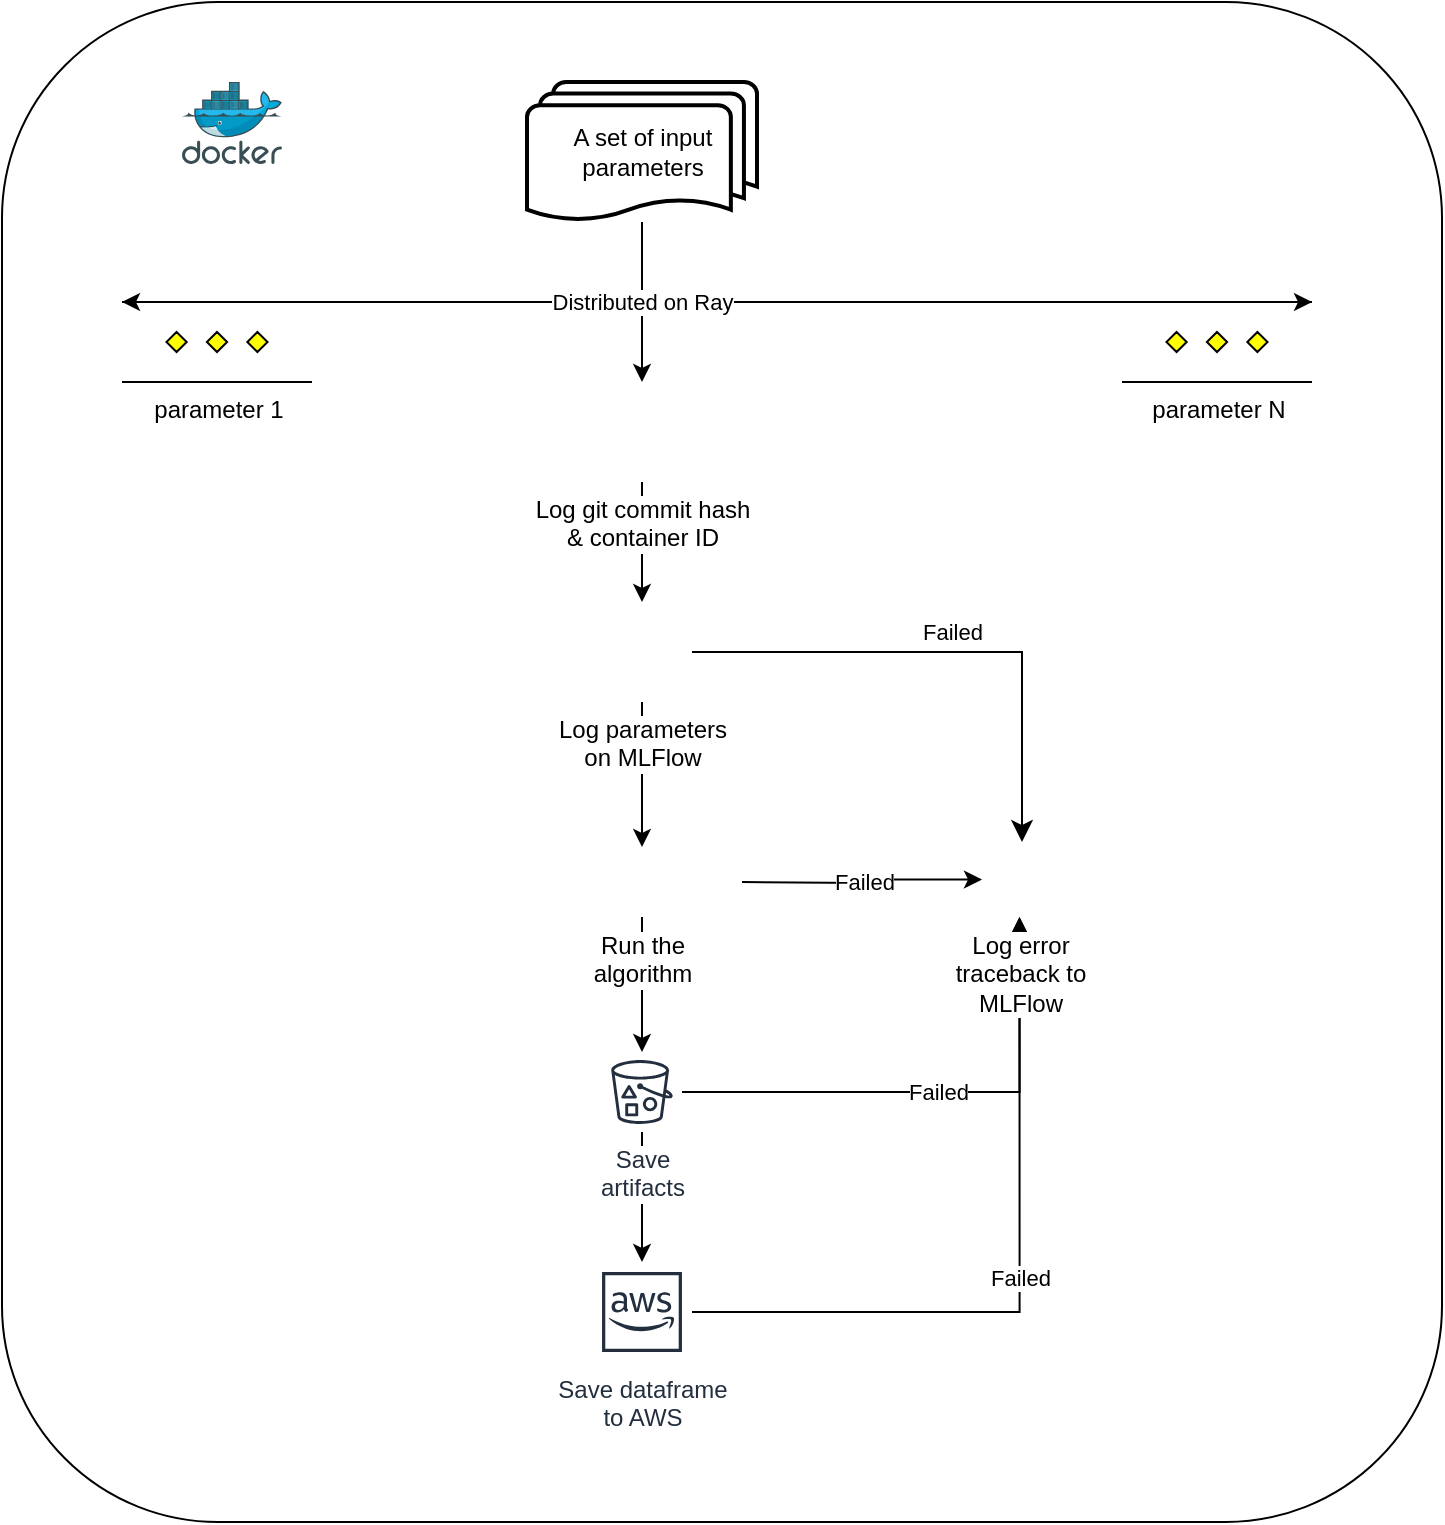 <mxfile version="20.0.4" type="device"><diagram id="C5RBs43oDa-KdzZeNtuy" name="Page-1"><mxGraphModel dx="1426" dy="737" grid="1" gridSize="10" guides="1" tooltips="1" connect="1" arrows="1" fold="1" page="1" pageScale="1" pageWidth="827" pageHeight="1169" math="0" shadow="0"><root><mxCell id="WIyWlLk6GJQsqaUBKTNV-0"/><mxCell id="WIyWlLk6GJQsqaUBKTNV-1" parent="WIyWlLk6GJQsqaUBKTNV-0"/><mxCell id="qsfwf0VVPipHsYyxVlkJ-20" value="" style="rounded=1;whiteSpace=wrap;html=1;fillColor=none;" vertex="1" parent="WIyWlLk6GJQsqaUBKTNV-1"><mxGeometry x="20" y="60" width="720" height="760" as="geometry"/></mxCell><mxCell id="WIyWlLk6GJQsqaUBKTNV-5" value="Failed" style="edgeStyle=orthogonalEdgeStyle;rounded=0;html=1;jettySize=auto;orthogonalLoop=1;fontSize=11;endArrow=classic;endFill=1;endSize=8;strokeWidth=1;shadow=0;labelBackgroundColor=none;exitX=1;exitY=0.5;exitDx=0;exitDy=0;" parent="WIyWlLk6GJQsqaUBKTNV-1" source="qsfwf0VVPipHsYyxVlkJ-24" edge="1"><mxGeometry y="10" relative="1" as="geometry"><mxPoint as="offset"/><mxPoint x="405" y="375" as="sourcePoint"/><mxPoint x="530" y="480" as="targetPoint"/><Array as="points"><mxPoint x="530" y="385"/></Array></mxGeometry></mxCell><mxCell id="qsfwf0VVPipHsYyxVlkJ-11" value="Failed" style="edgeStyle=orthogonalEdgeStyle;rounded=0;orthogonalLoop=1;jettySize=auto;html=1;entryX=0;entryY=0.5;entryDx=0;entryDy=0;" edge="1" parent="WIyWlLk6GJQsqaUBKTNV-1" target="qsfwf0VVPipHsYyxVlkJ-25"><mxGeometry relative="1" as="geometry"><mxPoint x="390" y="500" as="sourcePoint"/><mxPoint x="480" y="500" as="targetPoint"/></mxGeometry></mxCell><mxCell id="qsfwf0VVPipHsYyxVlkJ-4" style="edgeStyle=orthogonalEdgeStyle;rounded=0;orthogonalLoop=1;jettySize=auto;html=1;entryX=1;entryY=0;entryDx=0;entryDy=0;entryPerimeter=0;" edge="1" parent="WIyWlLk6GJQsqaUBKTNV-1" source="qsfwf0VVPipHsYyxVlkJ-0" target="qsfwf0VVPipHsYyxVlkJ-2"><mxGeometry relative="1" as="geometry"><Array as="points"><mxPoint x="340" y="210"/></Array></mxGeometry></mxCell><mxCell id="qsfwf0VVPipHsYyxVlkJ-5" style="edgeStyle=orthogonalEdgeStyle;rounded=0;orthogonalLoop=1;jettySize=auto;html=1;entryX=0;entryY=0;entryDx=0;entryDy=0;entryPerimeter=0;" edge="1" parent="WIyWlLk6GJQsqaUBKTNV-1" source="qsfwf0VVPipHsYyxVlkJ-0" target="qsfwf0VVPipHsYyxVlkJ-1"><mxGeometry relative="1" as="geometry"><Array as="points"><mxPoint x="340" y="210"/></Array></mxGeometry></mxCell><mxCell id="qsfwf0VVPipHsYyxVlkJ-8" value="Distributed on Ray" style="edgeStyle=orthogonalEdgeStyle;rounded=0;orthogonalLoop=1;jettySize=auto;html=1;entryX=0.5;entryY=0;entryDx=0;entryDy=0;" edge="1" parent="WIyWlLk6GJQsqaUBKTNV-1" source="qsfwf0VVPipHsYyxVlkJ-0"><mxGeometry relative="1" as="geometry"><mxPoint x="340" y="250" as="targetPoint"/><Array as="points"><mxPoint x="340" y="250"/><mxPoint x="340" y="250"/></Array></mxGeometry></mxCell><mxCell id="qsfwf0VVPipHsYyxVlkJ-0" value="A set of input parameters" style="strokeWidth=2;html=1;shape=mxgraph.flowchart.multi-document;whiteSpace=wrap;align=center;" vertex="1" parent="WIyWlLk6GJQsqaUBKTNV-1"><mxGeometry x="282.5" y="100" width="115" height="70" as="geometry"/></mxCell><mxCell id="qsfwf0VVPipHsYyxVlkJ-1" value="parameter 1" style="verticalLabelPosition=bottom;verticalAlign=top;html=1;shape=mxgraph.flowchart.parallel_mode;pointerEvents=1;rotation=0;" vertex="1" parent="WIyWlLk6GJQsqaUBKTNV-1"><mxGeometry x="80" y="210" width="95" height="40" as="geometry"/></mxCell><mxCell id="qsfwf0VVPipHsYyxVlkJ-2" value="parameter N" style="verticalLabelPosition=bottom;verticalAlign=top;html=1;shape=mxgraph.flowchart.parallel_mode;pointerEvents=1;rotation=0;" vertex="1" parent="WIyWlLk6GJQsqaUBKTNV-1"><mxGeometry x="580" y="210" width="95" height="40" as="geometry"/></mxCell><mxCell id="qsfwf0VVPipHsYyxVlkJ-16" style="edgeStyle=orthogonalEdgeStyle;rounded=0;orthogonalLoop=1;jettySize=auto;html=1;exitX=0.5;exitY=1;exitDx=0;exitDy=0;exitPerimeter=0;" edge="1" parent="WIyWlLk6GJQsqaUBKTNV-1" source="qsfwf0VVPipHsYyxVlkJ-1" target="qsfwf0VVPipHsYyxVlkJ-1"><mxGeometry relative="1" as="geometry"/></mxCell><mxCell id="qsfwf0VVPipHsYyxVlkJ-19" value="" style="sketch=0;aspect=fixed;html=1;points=[];align=center;image;fontSize=12;image=img/lib/mscae/Docker.svg;fillColor=#CCCCCC;" vertex="1" parent="WIyWlLk6GJQsqaUBKTNV-1"><mxGeometry x="110" y="100" width="50" height="41" as="geometry"/></mxCell><mxCell id="qsfwf0VVPipHsYyxVlkJ-29" style="edgeStyle=orthogonalEdgeStyle;rounded=0;orthogonalLoop=1;jettySize=auto;html=1;endArrow=classic;endFill=1;" edge="1" parent="WIyWlLk6GJQsqaUBKTNV-1" source="qsfwf0VVPipHsYyxVlkJ-21" target="qsfwf0VVPipHsYyxVlkJ-22"><mxGeometry relative="1" as="geometry"/></mxCell><mxCell id="qsfwf0VVPipHsYyxVlkJ-21" value="Run the&lt;br&gt;algorithm" style="shape=image;html=1;verticalAlign=top;verticalLabelPosition=bottom;labelBackgroundColor=#ffffff;imageAspect=0;aspect=fixed;image=https://cdn0.iconfinder.com/data/icons/phosphor-regular-vol-4/256/robot-128.png;fillColor=none;" vertex="1" parent="WIyWlLk6GJQsqaUBKTNV-1"><mxGeometry x="322.5" y="482.5" width="35" height="35" as="geometry"/></mxCell><mxCell id="qsfwf0VVPipHsYyxVlkJ-30" style="edgeStyle=orthogonalEdgeStyle;rounded=0;orthogonalLoop=1;jettySize=auto;html=1;endArrow=classic;endFill=1;" edge="1" parent="WIyWlLk6GJQsqaUBKTNV-1" source="qsfwf0VVPipHsYyxVlkJ-22" target="qsfwf0VVPipHsYyxVlkJ-23"><mxGeometry relative="1" as="geometry"/></mxCell><mxCell id="qsfwf0VVPipHsYyxVlkJ-33" value="Failed" style="edgeStyle=orthogonalEdgeStyle;rounded=0;orthogonalLoop=1;jettySize=auto;html=1;entryX=0.5;entryY=1;entryDx=0;entryDy=0;endArrow=classic;endFill=1;" edge="1" parent="WIyWlLk6GJQsqaUBKTNV-1" source="qsfwf0VVPipHsYyxVlkJ-22" target="qsfwf0VVPipHsYyxVlkJ-25"><mxGeometry relative="1" as="geometry"/></mxCell><mxCell id="qsfwf0VVPipHsYyxVlkJ-22" value="Save&lt;br&gt;artifacts" style="sketch=0;outlineConnect=0;fontColor=#232F3E;gradientColor=none;strokeColor=#232F3E;fillColor=#ffffff;dashed=0;verticalLabelPosition=bottom;verticalAlign=top;align=center;html=1;fontSize=12;fontStyle=0;aspect=fixed;shape=mxgraph.aws4.resourceIcon;resIcon=mxgraph.aws4.bucket_with_objects;labelBackgroundColor=default;" vertex="1" parent="WIyWlLk6GJQsqaUBKTNV-1"><mxGeometry x="320" y="585" width="40" height="40" as="geometry"/></mxCell><mxCell id="qsfwf0VVPipHsYyxVlkJ-32" value="Failed" style="edgeStyle=orthogonalEdgeStyle;rounded=0;orthogonalLoop=1;jettySize=auto;html=1;entryX=0.5;entryY=1;entryDx=0;entryDy=0;endArrow=classic;endFill=1;" edge="1" parent="WIyWlLk6GJQsqaUBKTNV-1" source="qsfwf0VVPipHsYyxVlkJ-23" target="qsfwf0VVPipHsYyxVlkJ-25"><mxGeometry relative="1" as="geometry"/></mxCell><mxCell id="qsfwf0VVPipHsYyxVlkJ-23" value="Save dataframe&lt;br&gt;to AWS" style="sketch=0;outlineConnect=0;fontColor=#232F3E;gradientColor=none;strokeColor=#232F3E;fillColor=#ffffff;dashed=0;verticalLabelPosition=bottom;verticalAlign=top;align=center;html=1;fontSize=12;fontStyle=0;aspect=fixed;shape=mxgraph.aws4.resourceIcon;resIcon=mxgraph.aws4.aws_cloud;" vertex="1" parent="WIyWlLk6GJQsqaUBKTNV-1"><mxGeometry x="315" y="690" width="50" height="50" as="geometry"/></mxCell><mxCell id="qsfwf0VVPipHsYyxVlkJ-28" style="edgeStyle=orthogonalEdgeStyle;rounded=0;orthogonalLoop=1;jettySize=auto;html=1;endArrow=classic;endFill=1;" edge="1" parent="WIyWlLk6GJQsqaUBKTNV-1" source="qsfwf0VVPipHsYyxVlkJ-24" target="qsfwf0VVPipHsYyxVlkJ-21"><mxGeometry relative="1" as="geometry"/></mxCell><mxCell id="qsfwf0VVPipHsYyxVlkJ-24" value="Log parameters&lt;br&gt;on MLFlow" style="shape=image;html=1;verticalAlign=top;verticalLabelPosition=bottom;labelBackgroundColor=#ffffff;imageAspect=0;aspect=fixed;image=https://cdn3.iconfinder.com/data/icons/dompicon-glyph-file-format-2/256/file-log-format-type-128.png;fillColor=none;" vertex="1" parent="WIyWlLk6GJQsqaUBKTNV-1"><mxGeometry x="315" y="360" width="50" height="50" as="geometry"/></mxCell><mxCell id="qsfwf0VVPipHsYyxVlkJ-25" value="Log error&lt;br&gt;traceback to&lt;br&gt;MLFlow" style="shape=image;html=1;verticalAlign=top;verticalLabelPosition=bottom;labelBackgroundColor=#ffffff;imageAspect=0;aspect=fixed;image=https://cdn0.iconfinder.com/data/icons/google-material-design-3-0/48/ic_error_outline_48px-128.png;fillColor=none;" vertex="1" parent="WIyWlLk6GJQsqaUBKTNV-1"><mxGeometry x="510" y="480" width="37.5" height="37.5" as="geometry"/></mxCell><mxCell id="qsfwf0VVPipHsYyxVlkJ-27" style="edgeStyle=orthogonalEdgeStyle;rounded=0;orthogonalLoop=1;jettySize=auto;html=1;entryX=0.5;entryY=0;entryDx=0;entryDy=0;endArrow=classic;endFill=1;" edge="1" parent="WIyWlLk6GJQsqaUBKTNV-1" source="qsfwf0VVPipHsYyxVlkJ-26" target="qsfwf0VVPipHsYyxVlkJ-24"><mxGeometry relative="1" as="geometry"/></mxCell><mxCell id="qsfwf0VVPipHsYyxVlkJ-26" value="Log git commit hash&lt;br&gt;&amp;amp; container ID" style="shape=image;html=1;verticalAlign=top;verticalLabelPosition=bottom;labelBackgroundColor=#ffffff;imageAspect=0;aspect=fixed;image=https://cdn3.iconfinder.com/data/icons/dompicon-glyph-file-format-2/256/file-log-format-type-128.png;fillColor=none;" vertex="1" parent="WIyWlLk6GJQsqaUBKTNV-1"><mxGeometry x="315" y="250" width="50" height="50" as="geometry"/></mxCell></root></mxGraphModel></diagram></mxfile>
